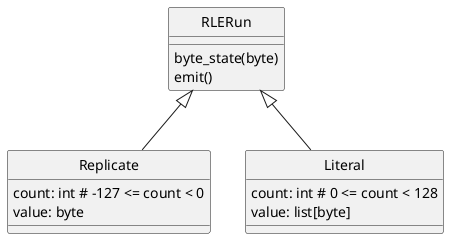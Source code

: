 
@startuml rle_class.png
'figure 4: Classes'
skinparam monochrome true
skinparam shadowing false
skinparam classAttributeIconSize 0
hide class circle
hide abstract circle

class RLERun {
    byte_state(byte)
    emit()
}
class Replicate {
    count: int # -127 <= count < 0
    value: byte
}
class Literal {
    count: int # 0 <= count < 128
    value: list[byte]
}

RLERun <|-- Replicate
RLERun <|-- Literal

@enduml

@startuml rle_state.png
'figure 3: States'
skinparam monochrome true
skinparam shadowing false
skinparam classAttributeIconSize 0

[*] --> Literal : first byte
Literal -> Literal : [last != next byte]
Literal : [len == 128] emit Literal
Literal : [exit] emit Literal

Literal --> Replicate : [last == next byte]\nremove last\nseed Replicate
Literal --> [*]
Replicate --> Literal : [last != next byte]
Replicate --> [*]

Replicate -> Replicate : [last == next byte]
Replicate : [len == 128] emit Replicate
Replicate : [exit] emit Replicate
@enduml
